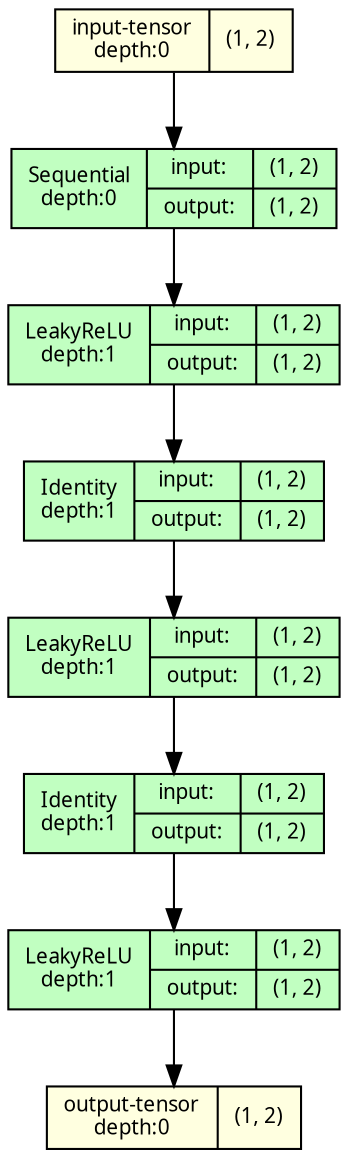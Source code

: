 strict digraph LeakySequential {
	graph [ordering=in size="12.0,12.0"]
	node [align=left fontname="Linux libertine" fontsize=10 height=0.2 ranksep=0.1 shape=record style=filled]
	edge [fontsize=10]
	0 [label="input-tensor&#92;ndepth:0|(1, 2)" fillcolor=lightyellow]
	1 [label="Sequential&#92;ndepth:0|{input:|output:}|{(1, 2)|(1, 2)}" fillcolor=darkseagreen1]
	2 [label="LeakyReLU&#92;ndepth:1|{input:|output:}|{(1, 2)|(1, 2)}" fillcolor=darkseagreen1]
	3 [label="Identity&#92;ndepth:1|{input:|output:}|{(1, 2)|(1, 2)}" fillcolor=darkseagreen1]
	4 [label="LeakyReLU&#92;ndepth:1|{input:|output:}|{(1, 2)|(1, 2)}" fillcolor=darkseagreen1]
	5 [label="Identity&#92;ndepth:1|{input:|output:}|{(1, 2)|(1, 2)}" fillcolor=darkseagreen1]
	6 [label="LeakyReLU&#92;ndepth:1|{input:|output:}|{(1, 2)|(1, 2)}" fillcolor=darkseagreen1]
	7 [label="output-tensor&#92;ndepth:0|(1, 2)" fillcolor=lightyellow]
	0 -> 1
	1 -> 2
	2 -> 3
	3 -> 4
	4 -> 5
	5 -> 6
	6 -> 7
}
strict digraph LeakySequential {
	graph [ordering=in size="12.0,12.0"]
	node [align=left fontname="Linux libertine" fontsize=10 height=0.2 ranksep=0.1 shape=record style=filled]
	edge [fontsize=10]
	0 [label="input-tensor&#92;ndepth:0|(1, 2)" fillcolor=lightyellow]
	1 [label="Sequential&#92;ndepth:0|{input:|output:}|{(1, 2)|(1, 2)}" fillcolor=darkseagreen1]
	2 [label="LeakyReLU&#92;ndepth:1|{input:|output:}|{(1, 2)|(1, 2)}" fillcolor=darkseagreen1]
	3 [label="Identity&#92;ndepth:1|{input:|output:}|{(1, 2)|(1, 2)}" fillcolor=darkseagreen1]
	4 [label="LeakyReLU&#92;ndepth:1|{input:|output:}|{(1, 2)|(1, 2)}" fillcolor=darkseagreen1]
	5 [label="Identity&#92;ndepth:1|{input:|output:}|{(1, 2)|(1, 2)}" fillcolor=darkseagreen1]
	6 [label="LeakyReLU&#92;ndepth:1|{input:|output:}|{(1, 2)|(1, 2)}" fillcolor=darkseagreen1]
	7 [label="output-tensor&#92;ndepth:0|(1, 2)" fillcolor=lightyellow]
	0 -> 1
	1 -> 2
	2 -> 3
	3 -> 4
	4 -> 5
	5 -> 6
	6 -> 7
}
